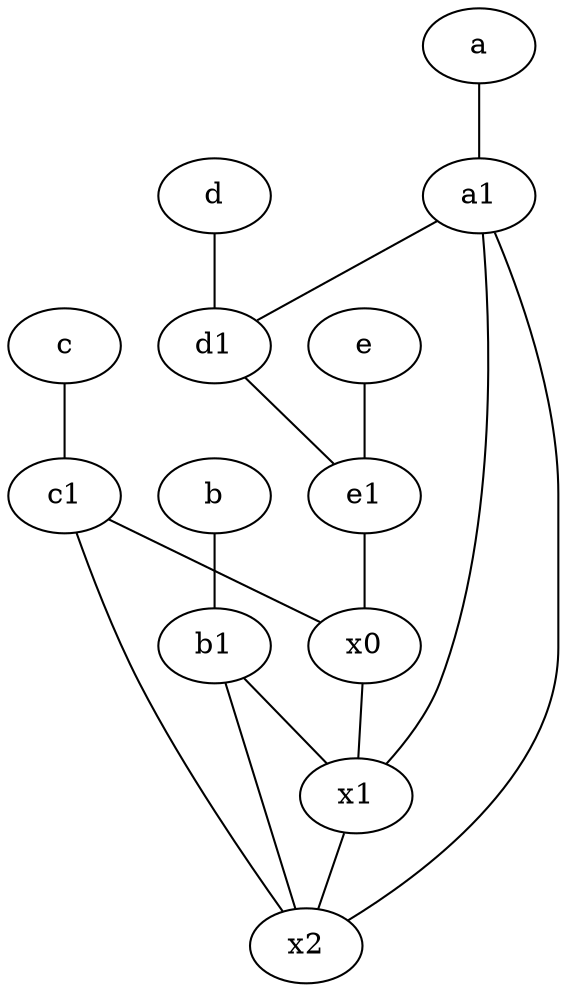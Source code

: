 graph {
	node [labelfontsize=50]
	x1 [labelfontsize=50]
	e [labelfontsize=50 pos="7,9!"]
	c1 [labelfontsize=50 pos="4.5,3!"]
	b [labelfontsize=50 pos="10,4!"]
	e1 [labelfontsize=50 pos="7,7!"]
	x2 [labelfontsize=50]
	c [labelfontsize=50 pos="4.5,2!"]
	b1 [labelfontsize=50 pos="9,4!"]
	d [labelfontsize=50 pos="2,5!"]
	a [labelfontsize=50 pos="8,2!"]
	x0 [labelfontsize=50]
	d1 [labelfontsize=50 pos="3,5!"]
	a1 [labelfontsize=50 pos="8,3!"]
	a1 -- x2
	c1 -- x2
	b -- b1
	e1 -- x0
	c -- c1
	a1 -- x1
	d -- d1
	b1 -- x1
	d1 -- e1
	x0 -- x1
	e -- e1
	a -- a1
	c1 -- x0
	x1 -- x2
	b1 -- x2
	a1 -- d1
}
